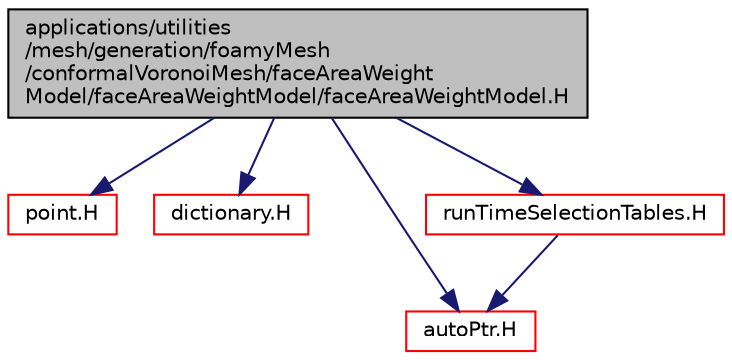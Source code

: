 digraph "applications/utilities/mesh/generation/foamyMesh/conformalVoronoiMesh/faceAreaWeightModel/faceAreaWeightModel/faceAreaWeightModel.H"
{
  bgcolor="transparent";
  edge [fontname="Helvetica",fontsize="10",labelfontname="Helvetica",labelfontsize="10"];
  node [fontname="Helvetica",fontsize="10",shape=record];
  Node0 [label="applications/utilities\l/mesh/generation/foamyMesh\l/conformalVoronoiMesh/faceAreaWeight\lModel/faceAreaWeightModel/faceAreaWeightModel.H",height=0.2,width=0.4,color="black", fillcolor="grey75", style="filled", fontcolor="black"];
  Node0 -> Node1 [color="midnightblue",fontsize="10",style="solid",fontname="Helvetica"];
  Node1 [label="point.H",height=0.2,width=0.4,color="red",URL="$a12827.html"];
  Node0 -> Node58 [color="midnightblue",fontsize="10",style="solid",fontname="Helvetica"];
  Node58 [label="dictionary.H",height=0.2,width=0.4,color="red",URL="$a09506.html"];
  Node0 -> Node65 [color="midnightblue",fontsize="10",style="solid",fontname="Helvetica"];
  Node65 [label="autoPtr.H",height=0.2,width=0.4,color="red",URL="$a11828.html"];
  Node0 -> Node80 [color="midnightblue",fontsize="10",style="solid",fontname="Helvetica"];
  Node80 [label="runTimeSelectionTables.H",height=0.2,width=0.4,color="red",URL="$a09992.html",tooltip="Macros to ease declaration of run-time selection tables. "];
  Node80 -> Node65 [color="midnightblue",fontsize="10",style="solid",fontname="Helvetica"];
}
